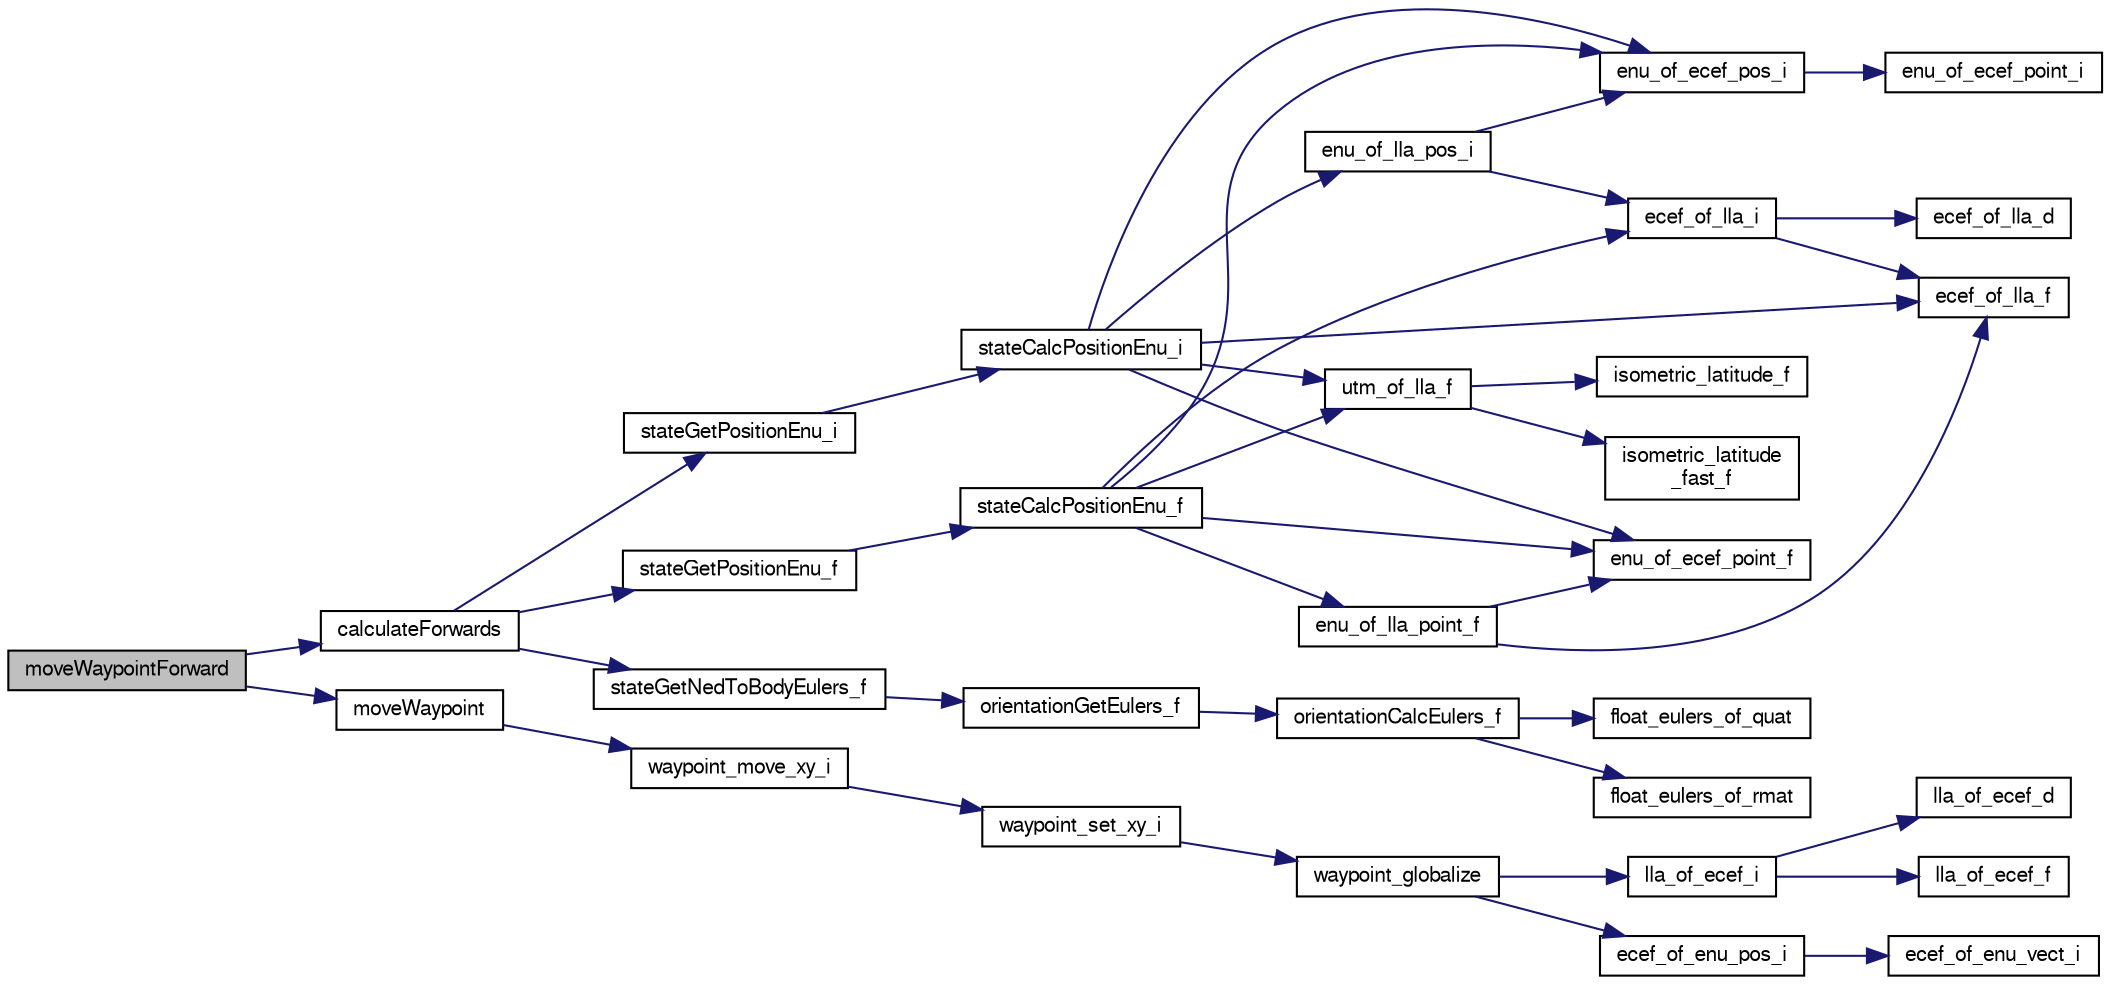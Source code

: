 digraph "moveWaypointForward"
{
  edge [fontname="FreeSans",fontsize="10",labelfontname="FreeSans",labelfontsize="10"];
  node [fontname="FreeSans",fontsize="10",shape=record];
  rankdir="LR";
  Node1 [label="moveWaypointForward",height=0.2,width=0.4,color="black", fillcolor="grey75", style="filled", fontcolor="black"];
  Node1 -> Node2 [color="midnightblue",fontsize="10",style="solid",fontname="FreeSans"];
  Node2 [label="calculateForwards",height=0.2,width=0.4,color="black", fillcolor="white", style="filled",URL="$orange__avoider_8c.html#a68bd327e338d1660e1e041284c910ef1"];
  Node2 -> Node3 [color="midnightblue",fontsize="10",style="solid",fontname="FreeSans"];
  Node3 [label="stateGetNedToBodyEulers_f",height=0.2,width=0.4,color="black", fillcolor="white", style="filled",URL="$group__state__attitude.html#ga9a5e6bac6e7d78e1b33430e73344615b",tooltip="Get vehicle body attitude euler angles (float). "];
  Node3 -> Node4 [color="midnightblue",fontsize="10",style="solid",fontname="FreeSans"];
  Node4 [label="orientationGetEulers_f",height=0.2,width=0.4,color="black", fillcolor="white", style="filled",URL="$group__math__orientation__representation.html#gaaae3838d0b45682d48257d5dbfff3030",tooltip="Get vehicle body attitude euler angles (float). "];
  Node4 -> Node5 [color="midnightblue",fontsize="10",style="solid",fontname="FreeSans"];
  Node5 [label="orientationCalcEulers_f",height=0.2,width=0.4,color="black", fillcolor="white", style="filled",URL="$group__math__orientation__representation.html#ga8b8bf1c74adb971f399f0dd4f84d9388"];
  Node5 -> Node6 [color="midnightblue",fontsize="10",style="solid",fontname="FreeSans"];
  Node6 [label="float_eulers_of_rmat",height=0.2,width=0.4,color="black", fillcolor="white", style="filled",URL="$group__math__algebra__float.html#gac568e7074d2732d1237f80898c1dfb76"];
  Node5 -> Node7 [color="midnightblue",fontsize="10",style="solid",fontname="FreeSans"];
  Node7 [label="float_eulers_of_quat",height=0.2,width=0.4,color="black", fillcolor="white", style="filled",URL="$group__math__algebra__float.html#gacd48accfe6eaac320b0d651d894e1db8",tooltip="euler rotation &#39;ZYX&#39; "];
  Node2 -> Node8 [color="midnightblue",fontsize="10",style="solid",fontname="FreeSans"];
  Node8 [label="stateGetPositionEnu_f",height=0.2,width=0.4,color="black", fillcolor="white", style="filled",URL="$group__state__position.html#ga545d479db45e1a9711e59736b6d1309b",tooltip="Get position in local ENU coordinates (float). "];
  Node8 -> Node9 [color="midnightblue",fontsize="10",style="solid",fontname="FreeSans"];
  Node9 [label="stateCalcPositionEnu_f",height=0.2,width=0.4,color="black", fillcolor="white", style="filled",URL="$group__state__position.html#ga718066acd9581365ca5c2aacb29130fd"];
  Node9 -> Node10 [color="midnightblue",fontsize="10",style="solid",fontname="FreeSans"];
  Node10 [label="enu_of_ecef_point_f",height=0.2,width=0.4,color="black", fillcolor="white", style="filled",URL="$pprz__geodetic__float_8c.html#a2a82ebdce90a3e41d54f72c5e787fcd0"];
  Node9 -> Node11 [color="midnightblue",fontsize="10",style="solid",fontname="FreeSans"];
  Node11 [label="enu_of_ecef_pos_i",height=0.2,width=0.4,color="black", fillcolor="white", style="filled",URL="$group__math__geodetic__int.html#ga710a45725431766f0a003ba93cb58a11",tooltip="Convert a ECEF position to local ENU. "];
  Node11 -> Node12 [color="midnightblue",fontsize="10",style="solid",fontname="FreeSans"];
  Node12 [label="enu_of_ecef_point_i",height=0.2,width=0.4,color="black", fillcolor="white", style="filled",URL="$group__math__geodetic__int.html#ga85bcbfc73a43b120465422ec55647573",tooltip="Convert a point from ECEF to local ENU. "];
  Node9 -> Node13 [color="midnightblue",fontsize="10",style="solid",fontname="FreeSans"];
  Node13 [label="enu_of_lla_point_f",height=0.2,width=0.4,color="black", fillcolor="white", style="filled",URL="$pprz__geodetic__float_8c.html#ab8d5cb7292ea74802e7a94e265c0703a"];
  Node13 -> Node14 [color="midnightblue",fontsize="10",style="solid",fontname="FreeSans"];
  Node14 [label="ecef_of_lla_f",height=0.2,width=0.4,color="black", fillcolor="white", style="filled",URL="$pprz__geodetic__float_8c.html#a65bc5ba8b61d014ca659035759cc001c"];
  Node13 -> Node10 [color="midnightblue",fontsize="10",style="solid",fontname="FreeSans"];
  Node9 -> Node15 [color="midnightblue",fontsize="10",style="solid",fontname="FreeSans"];
  Node15 [label="ecef_of_lla_i",height=0.2,width=0.4,color="black", fillcolor="white", style="filled",URL="$group__math__geodetic__int.html#ga386f7bf340618bf1454ca2a3b5086100",tooltip="Convert a LLA to ECEF. "];
  Node15 -> Node14 [color="midnightblue",fontsize="10",style="solid",fontname="FreeSans"];
  Node15 -> Node16 [color="midnightblue",fontsize="10",style="solid",fontname="FreeSans"];
  Node16 [label="ecef_of_lla_d",height=0.2,width=0.4,color="black", fillcolor="white", style="filled",URL="$group__math__geodetic__double.html#gae6608c48696daebf3382f08e655028d9"];
  Node9 -> Node17 [color="midnightblue",fontsize="10",style="solid",fontname="FreeSans"];
  Node17 [label="utm_of_lla_f",height=0.2,width=0.4,color="black", fillcolor="white", style="filled",URL="$pprz__geodetic__float_8c.html#af99d4775df518f30b741b49c26eceedd"];
  Node17 -> Node18 [color="midnightblue",fontsize="10",style="solid",fontname="FreeSans"];
  Node18 [label="isometric_latitude_f",height=0.2,width=0.4,color="black", fillcolor="white", style="filled",URL="$pprz__geodetic__float_8c.html#a25c5bd31de0ea0d0caf14a0d217ad3ea"];
  Node17 -> Node19 [color="midnightblue",fontsize="10",style="solid",fontname="FreeSans"];
  Node19 [label="isometric_latitude\l_fast_f",height=0.2,width=0.4,color="black", fillcolor="white", style="filled",URL="$pprz__geodetic__float_8c.html#a21ea1b369f7d4abd984fb89c488dde24"];
  Node2 -> Node20 [color="midnightblue",fontsize="10",style="solid",fontname="FreeSans"];
  Node20 [label="stateGetPositionEnu_i",height=0.2,width=0.4,color="black", fillcolor="white", style="filled",URL="$group__state__position.html#gaf326b26862d91ded4ee4e856a511df47",tooltip="Get position in local ENU coordinates (int). "];
  Node20 -> Node21 [color="midnightblue",fontsize="10",style="solid",fontname="FreeSans"];
  Node21 [label="stateCalcPositionEnu_i",height=0.2,width=0.4,color="black", fillcolor="white", style="filled",URL="$group__state__position.html#gaf61c3a86bc000852a2d27d5727ceaa91"];
  Node21 -> Node11 [color="midnightblue",fontsize="10",style="solid",fontname="FreeSans"];
  Node21 -> Node10 [color="midnightblue",fontsize="10",style="solid",fontname="FreeSans"];
  Node21 -> Node14 [color="midnightblue",fontsize="10",style="solid",fontname="FreeSans"];
  Node21 -> Node22 [color="midnightblue",fontsize="10",style="solid",fontname="FreeSans"];
  Node22 [label="enu_of_lla_pos_i",height=0.2,width=0.4,color="black", fillcolor="white", style="filled",URL="$group__math__geodetic__int.html#gae42bb4930966f1c362524f95bb5d7d6e",tooltip="Convert a point from LLA to local ENU. "];
  Node22 -> Node15 [color="midnightblue",fontsize="10",style="solid",fontname="FreeSans"];
  Node22 -> Node11 [color="midnightblue",fontsize="10",style="solid",fontname="FreeSans"];
  Node21 -> Node17 [color="midnightblue",fontsize="10",style="solid",fontname="FreeSans"];
  Node1 -> Node23 [color="midnightblue",fontsize="10",style="solid",fontname="FreeSans"];
  Node23 [label="moveWaypoint",height=0.2,width=0.4,color="black", fillcolor="white", style="filled",URL="$orange__avoider_8c.html#a4061206ff43dc37171197e87380ef155"];
  Node23 -> Node24 [color="midnightblue",fontsize="10",style="solid",fontname="FreeSans"];
  Node24 [label="waypoint_move_xy_i",height=0.2,width=0.4,color="black", fillcolor="white", style="filled",URL="$subsystems_2navigation_2waypoints_8c.html#a41c11ce8ceec9d5d0e4062c7040afcb5"];
  Node24 -> Node25 [color="midnightblue",fontsize="10",style="solid",fontname="FreeSans"];
  Node25 [label="waypoint_set_xy_i",height=0.2,width=0.4,color="black", fillcolor="white", style="filled",URL="$subsystems_2navigation_2waypoints_8c.html#a6458406c3ff4259882fa0b93991f3c1e",tooltip="Set only local XY coordinates of waypoint without update altitude. "];
  Node25 -> Node26 [color="midnightblue",fontsize="10",style="solid",fontname="FreeSans"];
  Node26 [label="waypoint_globalize",height=0.2,width=0.4,color="black", fillcolor="white", style="filled",URL="$subsystems_2navigation_2waypoints_8c.html#a10acece8582506367e9e9df3694bf31b",tooltip="update global LLA coordinates from its ENU coordinates "];
  Node26 -> Node27 [color="midnightblue",fontsize="10",style="solid",fontname="FreeSans"];
  Node27 [label="ecef_of_enu_pos_i",height=0.2,width=0.4,color="black", fillcolor="white", style="filled",URL="$group__math__geodetic__int.html#gaaeff7441301129ca712e828b9b4f474e",tooltip="Convert a local ENU position to ECEF. "];
  Node27 -> Node28 [color="midnightblue",fontsize="10",style="solid",fontname="FreeSans"];
  Node28 [label="ecef_of_enu_vect_i",height=0.2,width=0.4,color="black", fillcolor="white", style="filled",URL="$group__math__geodetic__int.html#gaabe6e63048c95afdffdd4a581dc5f2b8",tooltip="Rotate a vector from ENU to ECEF. "];
  Node26 -> Node29 [color="midnightblue",fontsize="10",style="solid",fontname="FreeSans"];
  Node29 [label="lla_of_ecef_i",height=0.2,width=0.4,color="black", fillcolor="white", style="filled",URL="$group__math__geodetic__int.html#gaea47a32071c2427f895fcb1df32c4e23",tooltip="Convert a ECEF to LLA. "];
  Node29 -> Node30 [color="midnightblue",fontsize="10",style="solid",fontname="FreeSans"];
  Node30 [label="lla_of_ecef_f",height=0.2,width=0.4,color="black", fillcolor="white", style="filled",URL="$pprz__geodetic__float_8c.html#adecd186d51b41b09f0cad928c0d2f68e"];
  Node29 -> Node31 [color="midnightblue",fontsize="10",style="solid",fontname="FreeSans"];
  Node31 [label="lla_of_ecef_d",height=0.2,width=0.4,color="black", fillcolor="white", style="filled",URL="$group__math__geodetic__double.html#ga9d3464ccabcd97db9fb4e1c7d25dfe16"];
}
